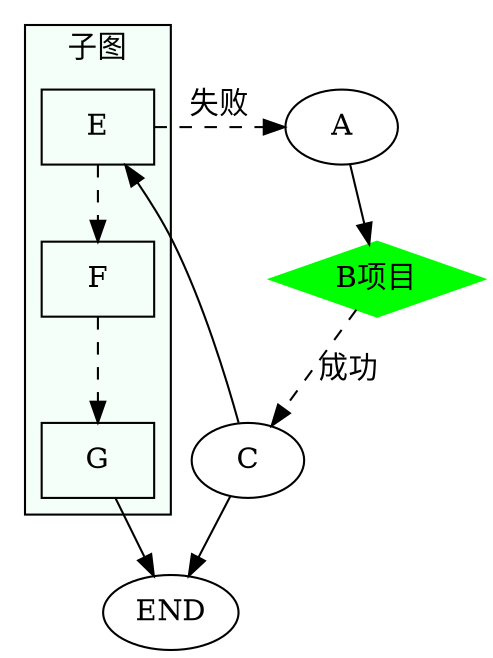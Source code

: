 
digraph image{
  subgraph cluster_cd{
      node[shape="box"]
      edge [style="dashed"];
      label="子图";
      bgcolor="mintcream"
      E->F->G;
    }
  B[label="B项目",color="green",style="filled",shape="diamond"]
  A->B
  B->C[label="成功",style="dashed"]
  C->E
  G->END
  C->END
  E->A[label="失败",style="dashed"]
}